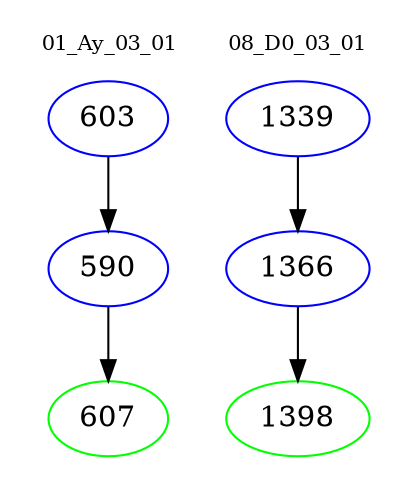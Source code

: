 digraph{
subgraph cluster_0 {
color = white
label = "01_Ay_03_01";
fontsize=10;
T0_603 [label="603", color="blue"]
T0_603 -> T0_590 [color="black"]
T0_590 [label="590", color="blue"]
T0_590 -> T0_607 [color="black"]
T0_607 [label="607", color="green"]
}
subgraph cluster_1 {
color = white
label = "08_D0_03_01";
fontsize=10;
T1_1339 [label="1339", color="blue"]
T1_1339 -> T1_1366 [color="black"]
T1_1366 [label="1366", color="blue"]
T1_1366 -> T1_1398 [color="black"]
T1_1398 [label="1398", color="green"]
}
}
